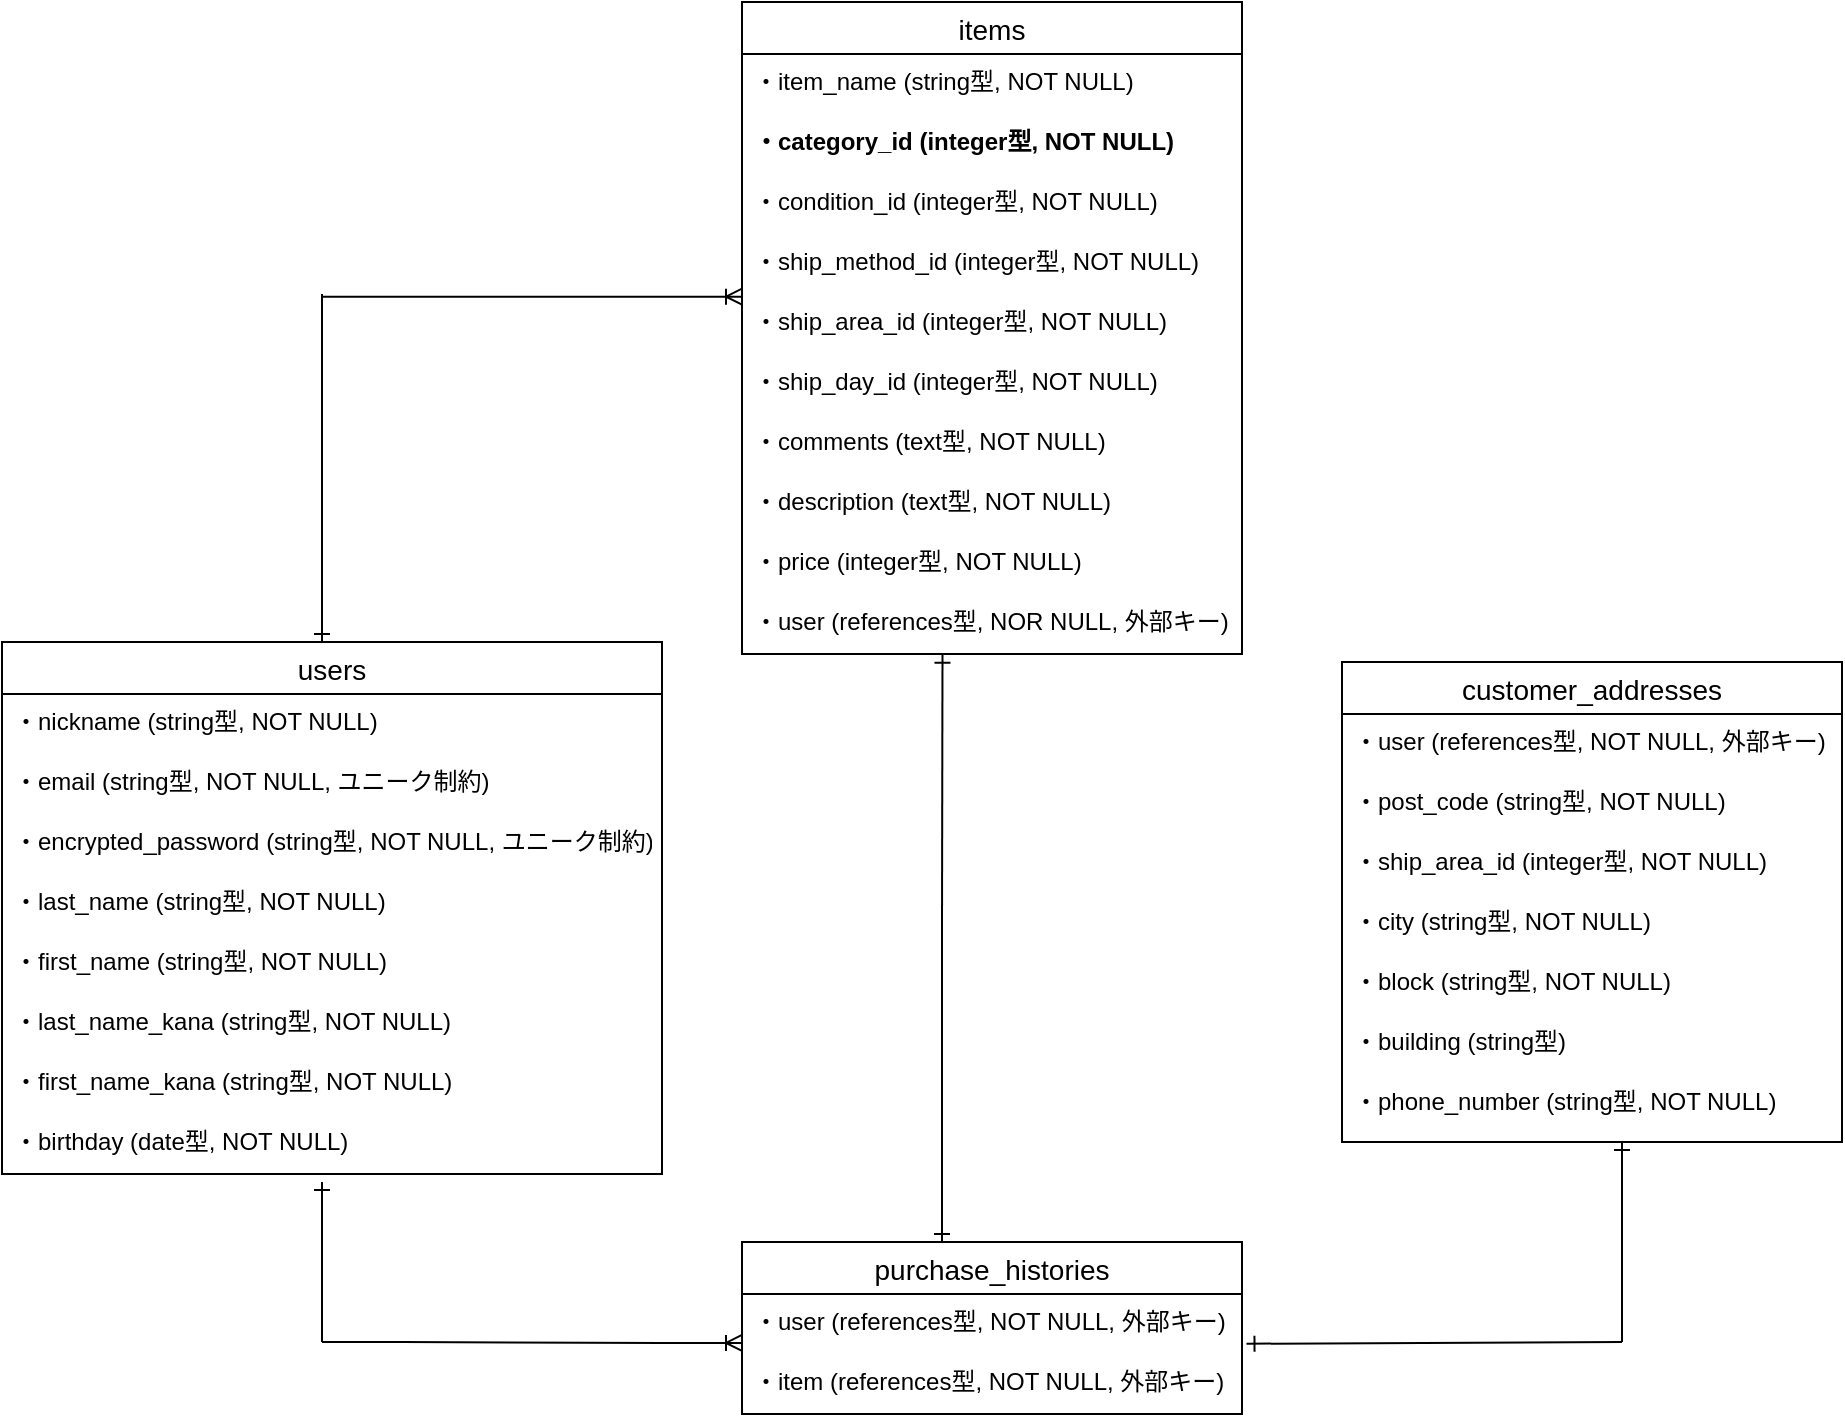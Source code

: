 <mxfile>
    <diagram id="9Rt4FkHXA4kdHY3DUpGT" name="ページ1">
        <mxGraphModel dx="1043" dy="751" grid="1" gridSize="10" guides="1" tooltips="1" connect="1" arrows="0" fold="1" page="1" pageScale="1" pageWidth="1169" pageHeight="827" math="0" shadow="0">
            <root>
                <mxCell id="0"/>
                <mxCell id="1" parent="0"/>
                <mxCell id="2" value="users" style="swimlane;fontStyle=0;childLayout=stackLayout;horizontal=1;startSize=26;horizontalStack=0;resizeParent=1;resizeParentMax=0;resizeLast=0;collapsible=1;marginBottom=0;align=center;fontSize=14;" parent="1" vertex="1">
                    <mxGeometry x="10" y="340" width="330" height="266" as="geometry"/>
                </mxCell>
                <mxCell id="3" value="・nickname (string型, NOT NULL)" style="text;strokeColor=none;fillColor=none;spacingLeft=4;spacingRight=4;overflow=hidden;rotatable=0;points=[[0,0.5],[1,0.5]];portConstraint=eastwest;fontSize=12;" parent="2" vertex="1">
                    <mxGeometry y="26" width="330" height="30" as="geometry"/>
                </mxCell>
                <mxCell id="4" value="・email (string型, NOT NULL, ユニーク制約)" style="text;strokeColor=none;fillColor=none;spacingLeft=4;spacingRight=4;overflow=hidden;rotatable=0;points=[[0,0.5],[1,0.5]];portConstraint=eastwest;fontSize=12;" parent="2" vertex="1">
                    <mxGeometry y="56" width="330" height="30" as="geometry"/>
                </mxCell>
                <mxCell id="5" value="・encrypted_password (string型, NOT NULL, ユニーク制約)" style="text;strokeColor=none;fillColor=none;spacingLeft=4;spacingRight=4;overflow=hidden;rotatable=0;points=[[0,0.5],[1,0.5]];portConstraint=eastwest;fontSize=12;" parent="2" vertex="1">
                    <mxGeometry y="86" width="330" height="30" as="geometry"/>
                </mxCell>
                <mxCell id="18" value="・last_name (string型, NOT NULL)" style="text;strokeColor=none;fillColor=none;spacingLeft=4;spacingRight=4;overflow=hidden;rotatable=0;points=[[0,0.5],[1,0.5]];portConstraint=eastwest;fontSize=12;" parent="2" vertex="1">
                    <mxGeometry y="116" width="330" height="30" as="geometry"/>
                </mxCell>
                <mxCell id="21" value="・first_name (string型, NOT NULL)" style="text;strokeColor=none;fillColor=none;spacingLeft=4;spacingRight=4;overflow=hidden;rotatable=0;points=[[0,0.5],[1,0.5]];portConstraint=eastwest;fontSize=12;" parent="2" vertex="1">
                    <mxGeometry y="146" width="330" height="30" as="geometry"/>
                </mxCell>
                <mxCell id="23" value="・last_name_kana (string型, NOT NULL)" style="text;strokeColor=none;fillColor=none;spacingLeft=4;spacingRight=4;overflow=hidden;rotatable=0;points=[[0,0.5],[1,0.5]];portConstraint=eastwest;fontSize=12;" parent="2" vertex="1">
                    <mxGeometry y="176" width="330" height="30" as="geometry"/>
                </mxCell>
                <mxCell id="24" value="・first_name_kana (string型, NOT NULL)" style="text;strokeColor=none;fillColor=none;spacingLeft=4;spacingRight=4;overflow=hidden;rotatable=0;points=[[0,0.5],[1,0.5]];portConstraint=eastwest;fontSize=12;" parent="2" vertex="1">
                    <mxGeometry y="206" width="330" height="30" as="geometry"/>
                </mxCell>
                <mxCell id="22" value="・birthday (date型, NOT NULL)" style="text;strokeColor=none;fillColor=none;spacingLeft=4;spacingRight=4;overflow=hidden;rotatable=0;points=[[0,0.5],[1,0.5]];portConstraint=eastwest;fontSize=12;" parent="2" vertex="1">
                    <mxGeometry y="236" width="330" height="30" as="geometry"/>
                </mxCell>
                <mxCell id="79" value="" style="fontSize=12;html=1;endArrow=ERone;endFill=1;" parent="2" edge="1">
                    <mxGeometry width="100" height="100" relative="1" as="geometry">
                        <mxPoint x="160" y="350" as="sourcePoint"/>
                        <mxPoint x="160" y="270" as="targetPoint"/>
                    </mxGeometry>
                </mxCell>
                <mxCell id="6" value="items" style="swimlane;fontStyle=0;childLayout=stackLayout;horizontal=1;startSize=26;horizontalStack=0;resizeParent=1;resizeParentMax=0;resizeLast=0;collapsible=1;marginBottom=0;align=center;fontSize=14;" parent="1" vertex="1">
                    <mxGeometry x="380" y="20" width="250" height="326" as="geometry"/>
                </mxCell>
                <mxCell id="9" value="・item_name (string型, NOT NULL)" style="text;strokeColor=none;fillColor=none;spacingLeft=4;spacingRight=4;overflow=hidden;rotatable=0;points=[[0,0.5],[1,0.5]];portConstraint=eastwest;fontSize=12;" parent="6" vertex="1">
                    <mxGeometry y="26" width="250" height="30" as="geometry"/>
                </mxCell>
                <mxCell id="31" value="・category_id (integer型, NOT NULL)" style="text;strokeColor=none;fillColor=none;spacingLeft=4;spacingRight=4;overflow=hidden;rotatable=0;points=[[0,0.5],[1,0.5]];portConstraint=eastwest;fontSize=12;fontStyle=1" parent="6" vertex="1">
                    <mxGeometry y="56" width="250" height="30" as="geometry"/>
                </mxCell>
                <mxCell id="74" value="・condition_id (integer型, NOT NULL)" style="text;strokeColor=none;fillColor=none;spacingLeft=4;spacingRight=4;overflow=hidden;rotatable=0;points=[[0,0.5],[1,0.5]];portConstraint=eastwest;fontSize=12;" parent="6" vertex="1">
                    <mxGeometry y="86" width="250" height="30" as="geometry"/>
                </mxCell>
                <mxCell id="76" value="・ship_method_id (integer型, NOT NULL)" style="text;strokeColor=none;fillColor=none;spacingLeft=4;spacingRight=4;overflow=hidden;rotatable=0;points=[[0,0.5],[1,0.5]];portConstraint=eastwest;fontSize=12;" parent="6" vertex="1">
                    <mxGeometry y="116" width="250" height="30" as="geometry"/>
                </mxCell>
                <mxCell id="75" value="・ship_area_id (integer型, NOT NULL)" style="text;strokeColor=none;fillColor=none;spacingLeft=4;spacingRight=4;overflow=hidden;rotatable=0;points=[[0,0.5],[1,0.5]];portConstraint=eastwest;fontSize=12;" parent="6" vertex="1">
                    <mxGeometry y="146" width="250" height="30" as="geometry"/>
                </mxCell>
                <mxCell id="77" value="・ship_day_id (integer型, NOT NULL)" style="text;strokeColor=none;fillColor=none;spacingLeft=4;spacingRight=4;overflow=hidden;rotatable=0;points=[[0,0.5],[1,0.5]];portConstraint=eastwest;fontSize=12;" parent="6" vertex="1">
                    <mxGeometry y="176" width="250" height="30" as="geometry"/>
                </mxCell>
                <mxCell id="78" value="・comments (text型, NOT NULL)" style="text;strokeColor=none;fillColor=none;spacingLeft=4;spacingRight=4;overflow=hidden;rotatable=0;points=[[0,0.5],[1,0.5]];portConstraint=eastwest;fontSize=12;" parent="6" vertex="1">
                    <mxGeometry y="206" width="250" height="30" as="geometry"/>
                </mxCell>
                <mxCell id="28" value="・description (text型, NOT NULL)" style="text;strokeColor=none;fillColor=none;spacingLeft=4;spacingRight=4;overflow=hidden;rotatable=0;points=[[0,0.5],[1,0.5]];portConstraint=eastwest;fontSize=12;" parent="6" vertex="1">
                    <mxGeometry y="236" width="250" height="30" as="geometry"/>
                </mxCell>
                <mxCell id="26" value="・price (integer型, NOT NULL)" style="text;strokeColor=none;fillColor=none;spacingLeft=4;spacingRight=4;overflow=hidden;rotatable=0;points=[[0,0.5],[1,0.5]];portConstraint=eastwest;fontSize=12;" parent="6" vertex="1">
                    <mxGeometry y="266" width="250" height="30" as="geometry"/>
                </mxCell>
                <mxCell id="84" value="・user (references型, NOR NULL, 外部キー)" style="text;strokeColor=none;fillColor=none;spacingLeft=4;spacingRight=4;overflow=hidden;rotatable=0;points=[[0,0.5],[1,0.5]];portConstraint=eastwest;fontSize=12;" vertex="1" parent="6">
                    <mxGeometry y="296" width="250" height="30" as="geometry"/>
                </mxCell>
                <mxCell id="10" value="purchase_histories" style="swimlane;fontStyle=0;childLayout=stackLayout;horizontal=1;startSize=26;horizontalStack=0;resizeParent=1;resizeParentMax=0;resizeLast=0;collapsible=1;marginBottom=0;align=center;fontSize=14;" parent="1" vertex="1">
                    <mxGeometry x="380" y="640" width="250" height="86" as="geometry"/>
                </mxCell>
                <mxCell id="11" value="・user (references型, NOT NULL, 外部キー)" style="text;strokeColor=none;fillColor=none;spacingLeft=4;spacingRight=4;overflow=hidden;rotatable=0;points=[[0,0.5],[1,0.5]];portConstraint=eastwest;fontSize=12;" parent="10" vertex="1">
                    <mxGeometry y="26" width="250" height="30" as="geometry"/>
                </mxCell>
                <mxCell id="12" value="・item (references型, NOT NULL, 外部キー)" style="text;strokeColor=none;fillColor=none;spacingLeft=4;spacingRight=4;overflow=hidden;rotatable=0;points=[[0,0.5],[1,0.5]];portConstraint=eastwest;fontSize=12;" parent="10" vertex="1">
                    <mxGeometry y="56" width="250" height="30" as="geometry"/>
                </mxCell>
                <mxCell id="14" value="customer_addresses" style="swimlane;fontStyle=0;childLayout=stackLayout;horizontal=1;startSize=26;horizontalStack=0;resizeParent=1;resizeParentMax=0;resizeLast=0;collapsible=1;marginBottom=0;align=center;fontSize=14;" parent="1" vertex="1">
                    <mxGeometry x="680" y="350" width="250" height="240" as="geometry"/>
                </mxCell>
                <mxCell id="36" value="・user (references型, NOT NULL, 外部キー)&#10; " style="text;strokeColor=none;fillColor=none;spacingLeft=4;spacingRight=4;overflow=hidden;rotatable=0;points=[[0,0.5],[1,0.5]];portConstraint=eastwest;fontSize=12;" parent="14" vertex="1">
                    <mxGeometry y="26" width="250" height="30" as="geometry"/>
                </mxCell>
                <mxCell id="15" value="・post_code (string型, NOT NULL)" style="text;strokeColor=none;fillColor=none;spacingLeft=4;spacingRight=4;overflow=hidden;rotatable=0;points=[[0,0.5],[1,0.5]];portConstraint=eastwest;fontSize=12;" parent="14" vertex="1">
                    <mxGeometry y="56" width="250" height="30" as="geometry"/>
                </mxCell>
                <mxCell id="16" value="・ship_area_id (integer型, NOT NULL)" style="text;strokeColor=none;fillColor=none;spacingLeft=4;spacingRight=4;overflow=hidden;rotatable=0;points=[[0,0.5],[1,0.5]];portConstraint=eastwest;fontSize=12;" parent="14" vertex="1">
                    <mxGeometry y="86" width="250" height="30" as="geometry"/>
                </mxCell>
                <mxCell id="17" value="・city (string型, NOT NULL)" style="text;strokeColor=none;fillColor=none;spacingLeft=4;spacingRight=4;overflow=hidden;rotatable=0;points=[[0,0.5],[1,0.5]];portConstraint=eastwest;fontSize=12;" parent="14" vertex="1">
                    <mxGeometry y="116" width="250" height="30" as="geometry"/>
                </mxCell>
                <mxCell id="19" value="・block (string型, NOT NULL)" style="text;strokeColor=none;fillColor=none;spacingLeft=4;spacingRight=4;overflow=hidden;rotatable=0;points=[[0,0.5],[1,0.5]];portConstraint=eastwest;fontSize=12;" parent="14" vertex="1">
                    <mxGeometry y="146" width="250" height="30" as="geometry"/>
                </mxCell>
                <mxCell id="20" value="・building (string型)" style="text;strokeColor=none;fillColor=none;spacingLeft=4;spacingRight=4;overflow=hidden;rotatable=0;points=[[0,0.5],[1,0.5]];portConstraint=eastwest;fontSize=12;fontStyle=0" parent="14" vertex="1">
                    <mxGeometry y="176" width="250" height="30" as="geometry"/>
                </mxCell>
                <mxCell id="35" value="・phone_number (string型, NOT NULL)" style="text;strokeColor=none;fillColor=none;spacingLeft=4;spacingRight=4;overflow=hidden;rotatable=0;points=[[0,0.5],[1,0.5]];portConstraint=eastwest;fontSize=12;" parent="14" vertex="1">
                    <mxGeometry y="206" width="250" height="34" as="geometry"/>
                </mxCell>
                <mxCell id="56" value="" style="edgeStyle=entityRelationEdgeStyle;fontSize=12;html=1;endArrow=ERoneToMany;" parent="1" edge="1">
                    <mxGeometry width="100" height="100" relative="1" as="geometry">
                        <mxPoint x="170" y="167.33" as="sourcePoint"/>
                        <mxPoint x="380" y="167.33" as="targetPoint"/>
                    </mxGeometry>
                </mxCell>
                <mxCell id="58" value="" style="edgeStyle=entityRelationEdgeStyle;fontSize=12;html=1;endArrow=ERoneToMany;entryX=0.001;entryY=-0.184;entryDx=0;entryDy=0;entryPerimeter=0;" parent="1" edge="1">
                    <mxGeometry width="100" height="100" relative="1" as="geometry">
                        <mxPoint x="170" y="690" as="sourcePoint"/>
                        <mxPoint x="380" y="690.48" as="targetPoint"/>
                    </mxGeometry>
                </mxCell>
                <mxCell id="61" value="" style="fontSize=12;html=1;endArrow=ERone;endFill=1;" parent="1" edge="1">
                    <mxGeometry width="100" height="100" relative="1" as="geometry">
                        <mxPoint x="820" y="690" as="sourcePoint"/>
                        <mxPoint x="820" y="590" as="targetPoint"/>
                    </mxGeometry>
                </mxCell>
                <mxCell id="65" value="" style="fontSize=12;html=1;endArrow=ERone;endFill=1;" parent="1" edge="1">
                    <mxGeometry width="100" height="100" relative="1" as="geometry">
                        <mxPoint x="170" y="166" as="sourcePoint"/>
                        <mxPoint x="170" y="340" as="targetPoint"/>
                    </mxGeometry>
                </mxCell>
                <mxCell id="80" value="" style="fontSize=12;html=1;endArrow=ERone;endFill=1;entryX=0.401;entryY=1.011;entryDx=0;entryDy=0;entryPerimeter=0;" parent="1" edge="1" target="84">
                    <mxGeometry width="100" height="100" relative="1" as="geometry">
                        <mxPoint x="480" y="480" as="sourcePoint"/>
                        <mxPoint x="480" y="316" as="targetPoint"/>
                    </mxGeometry>
                </mxCell>
                <mxCell id="82" value="" style="fontSize=12;html=1;endArrow=ERone;endFill=1;" parent="1" edge="1">
                    <mxGeometry width="100" height="100" relative="1" as="geometry">
                        <mxPoint x="480" y="480" as="sourcePoint"/>
                        <mxPoint x="480" y="640" as="targetPoint"/>
                    </mxGeometry>
                </mxCell>
                <mxCell id="83" value="" style="fontSize=12;html=1;endArrow=ERone;endFill=1;entryX=1.009;entryY=0.829;entryDx=0;entryDy=0;entryPerimeter=0;" parent="1" target="11" edge="1">
                    <mxGeometry width="100" height="100" relative="1" as="geometry">
                        <mxPoint x="820" y="690" as="sourcePoint"/>
                        <mxPoint x="700" y="440" as="targetPoint"/>
                    </mxGeometry>
                </mxCell>
            </root>
        </mxGraphModel>
    </diagram>
</mxfile>